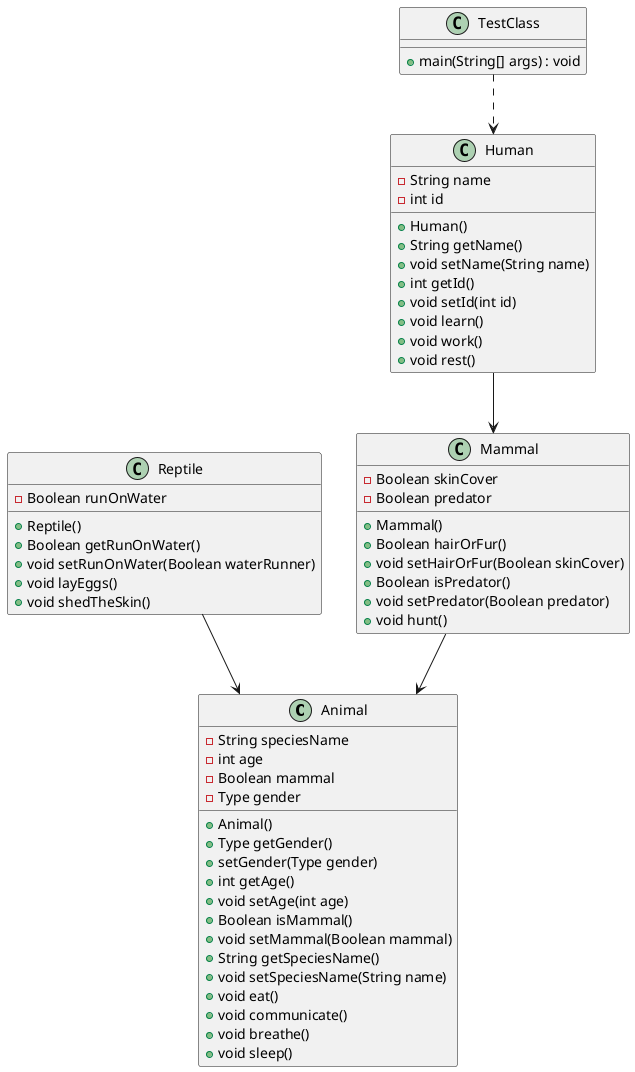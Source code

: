 @startuml

class Animal {
    - String speciesName
    - int age
    - Boolean mammal
    - Type gender
    + Animal()
    + Type getGender()
    + setGender(Type gender)
    + int getAge()
    + void setAge(int age)
    + Boolean isMammal()
    + void setMammal(Boolean mammal)
    + String getSpeciesName()
    + void setSpeciesName(String name)
    + void eat()
    + void communicate()
    + void breathe()
    + void sleep()
}

class Reptile {
    - Boolean runOnWater
    + Reptile()
    + Boolean getRunOnWater()
    + void setRunOnWater(Boolean waterRunner)
    + void layEggs()
    + void shedTheSkin()
}

class Mammal {
    - Boolean skinCover
    - Boolean predator
    + Mammal()
    + Boolean hairOrFur()
    + void setHairOrFur(Boolean skinCover)
    + Boolean isPredator()
    + void setPredator(Boolean predator)
    + void hunt()
}

class Human {
    - String name
    - int id
    + Human()
    + String getName()
    + void setName(String name)
    + int getId()
    + void setId(int id)
    + void learn()
    + void work()
    + void rest()
}

class TestClass {
    + main(String[] args) : void
}

Reptile --> Animal
Mammal --> Animal
Human --> Mammal
TestClass ..> Human

@enduml